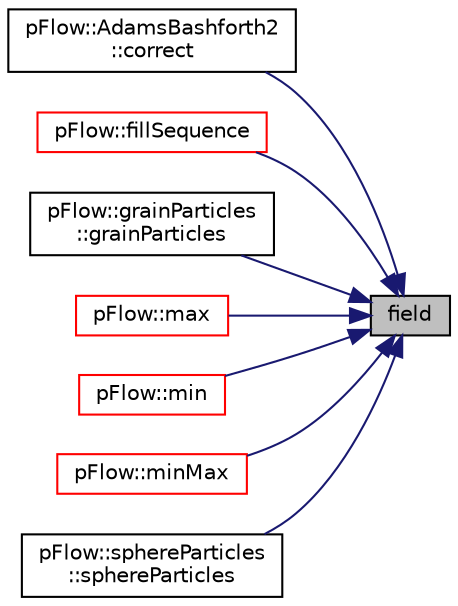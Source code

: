 digraph "field"
{
 // LATEX_PDF_SIZE
  edge [fontname="Helvetica",fontsize="10",labelfontname="Helvetica",labelfontsize="10"];
  node [fontname="Helvetica",fontsize="10",shape=record];
  rankdir="RL";
  Node1 [label="field",height=0.2,width=0.4,color="black", fillcolor="grey75", style="filled", fontcolor="black",tooltip=" "];
  Node1 -> Node2 [dir="back",color="midnightblue",fontsize="10",style="solid",fontname="Helvetica"];
  Node2 [label="pFlow::AdamsBashforth2\l::correct",height=0.2,width=0.4,color="black", fillcolor="white", style="filled",URL="$classpFlow_1_1AdamsBashforth2.html#a31ed4ecb323de5dc3f004927060fdc45",tooltip="Correction/main integration step."];
  Node1 -> Node3 [dir="back",color="midnightblue",fontsize="10",style="solid",fontname="Helvetica"];
  Node3 [label="pFlow::fillSequence",height=0.2,width=0.4,color="red", fillcolor="white", style="filled",URL="$namespacepFlow.html#a1b5160866e4f412ceaeb32203cd87925",tooltip=" "];
  Node1 -> Node8 [dir="back",color="midnightblue",fontsize="10",style="solid",fontname="Helvetica"];
  Node8 [label="pFlow::grainParticles\l::grainParticles",height=0.2,width=0.4,color="black", fillcolor="white", style="filled",URL="$classpFlow_1_1grainParticles.html#a6403186f8064b41bc2560fc7ea91418f",tooltip="construct from systemControl and property"];
  Node1 -> Node9 [dir="back",color="midnightblue",fontsize="10",style="solid",fontname="Helvetica"];
  Node9 [label="pFlow::max",height=0.2,width=0.4,color="red", fillcolor="white", style="filled",URL="$namespacepFlow.html#a92e15c22d8a3e36e134f9bcc66bd8652",tooltip=" "];
  Node1 -> Node49 [dir="back",color="midnightblue",fontsize="10",style="solid",fontname="Helvetica"];
  Node49 [label="pFlow::min",height=0.2,width=0.4,color="red", fillcolor="white", style="filled",URL="$namespacepFlow.html#a8714e8dd092c46b15a6e804b6c90db47",tooltip=" "];
  Node1 -> Node57 [dir="back",color="midnightblue",fontsize="10",style="solid",fontname="Helvetica"];
  Node57 [label="pFlow::minMax",height=0.2,width=0.4,color="red", fillcolor="white", style="filled",URL="$namespacepFlow.html#a9242004c7fc73a1b465aeaa2bda6997f",tooltip=" "];
  Node1 -> Node60 [dir="back",color="midnightblue",fontsize="10",style="solid",fontname="Helvetica"];
  Node60 [label="pFlow::sphereParticles\l::sphereParticles",height=0.2,width=0.4,color="black", fillcolor="white", style="filled",URL="$classpFlow_1_1sphereParticles.html#af3a0e20c9660776af6f0b8118e89e880",tooltip="construct from systemControl and property"];
}
